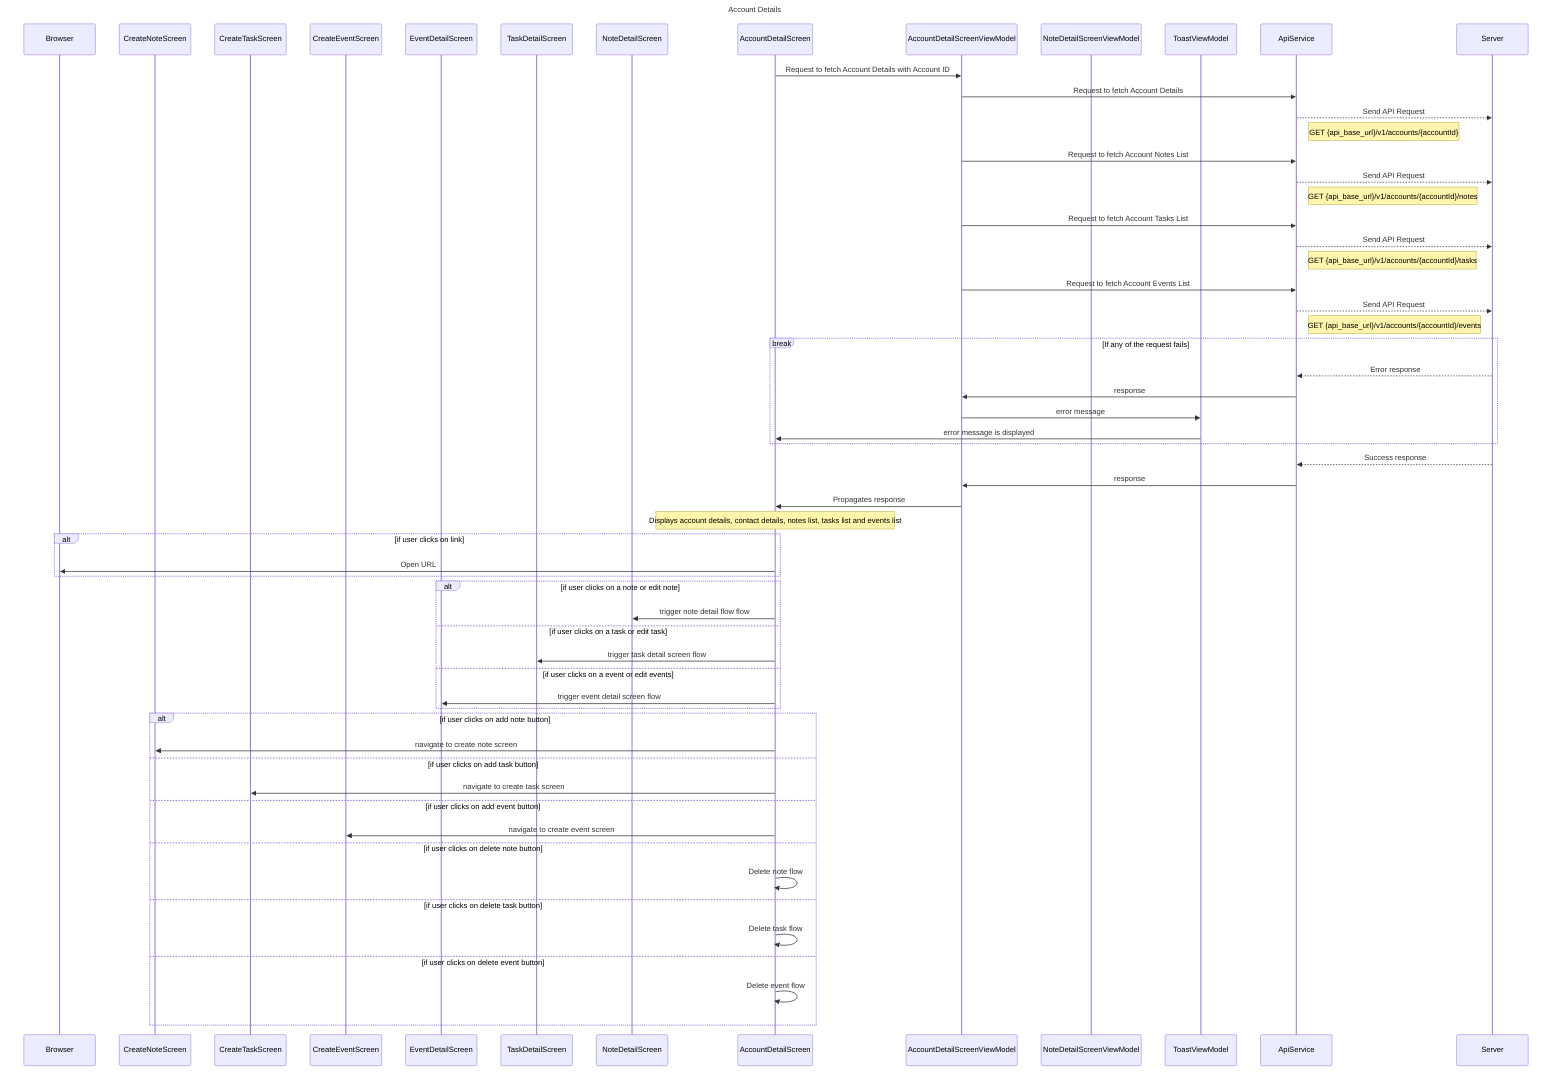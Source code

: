sequenceDiagram
    title Account Details

    participant B as Browser
    participant CNS as CreateNoteScreen
    participant CTS as CreateTaskScreen
    participant CES as CreateEventScreen
    participant EDS as EventDetailScreen
    participant TDS as TaskDetailScreen
    participant NDS as NoteDetailScreen
    participant ADS as AccountDetailScreen
    participant ADSVM as AccountDetailScreenViewModel
    participant NDSVM as NoteDetailScreenViewModel
    participant TVM as ToastViewModel
    participant AS as ApiService
    participant S as Server


    ADS->>ADSVM: Request to fetch Account Details with Account ID
    ADSVM->>AS: Request to fetch Account Details
    AS-->>S: Send API Request
    note right of AS: GET {api_base_url}/v1/accounts/{accountId}
    ADSVM->>AS: Request to fetch Account Notes List
    AS-->>S: Send API Request
    note right of AS: GET {api_base_url}/v1/accounts/{accountId}/notes
    ADSVM->>AS: Request to fetch Account Tasks List
    AS-->>S: Send API Request
    note right of AS: GET {api_base_url}/v1/accounts/{accountId}/tasks
    ADSVM->>AS: Request to fetch Account Events List
    AS-->>S: Send API Request
    note right of AS: GET {api_base_url}/v1/accounts/{accountId}/events
    

    break If any of the request fails
        S-->>AS: Error response
        AS->>ADSVM: response
        ADSVM->>TVM: error message
        TVM->>ADS: error message is displayed
    end
    
    S-->>AS: Success response
    AS->>ADSVM: response
    ADSVM->>ADS: Propagates response
    note over ADS: Displays account details, contact details, notes list, tasks list and events list
    alt if user clicks on link
        ADS ->> B: Open URL
    end
    alt if user clicks on a note or edit note
        ADS ->> NDS: trigger note detail flow flow
    else if user clicks on a task or edit task
        ADS ->> TDS: trigger task detail screen flow
    else if user clicks on a event or edit events
        ADS ->> EDS: trigger event detail screen flow
    end

    alt if user clicks on add note button
        ADS ->> CNS: navigate to create note screen
    else if user clicks on add task button
        ADS ->> CTS: navigate to create task screen
    else if user clicks on add event button
        ADS ->> CES: navigate to create event screen
    else if user clicks on delete note button
        ADS->>ADS: Delete note flow
    else if user clicks on delete task button
        ADS->>ADS: Delete task flow
    else if user clicks on delete event button
        ADS->>ADS: Delete event flow
    end